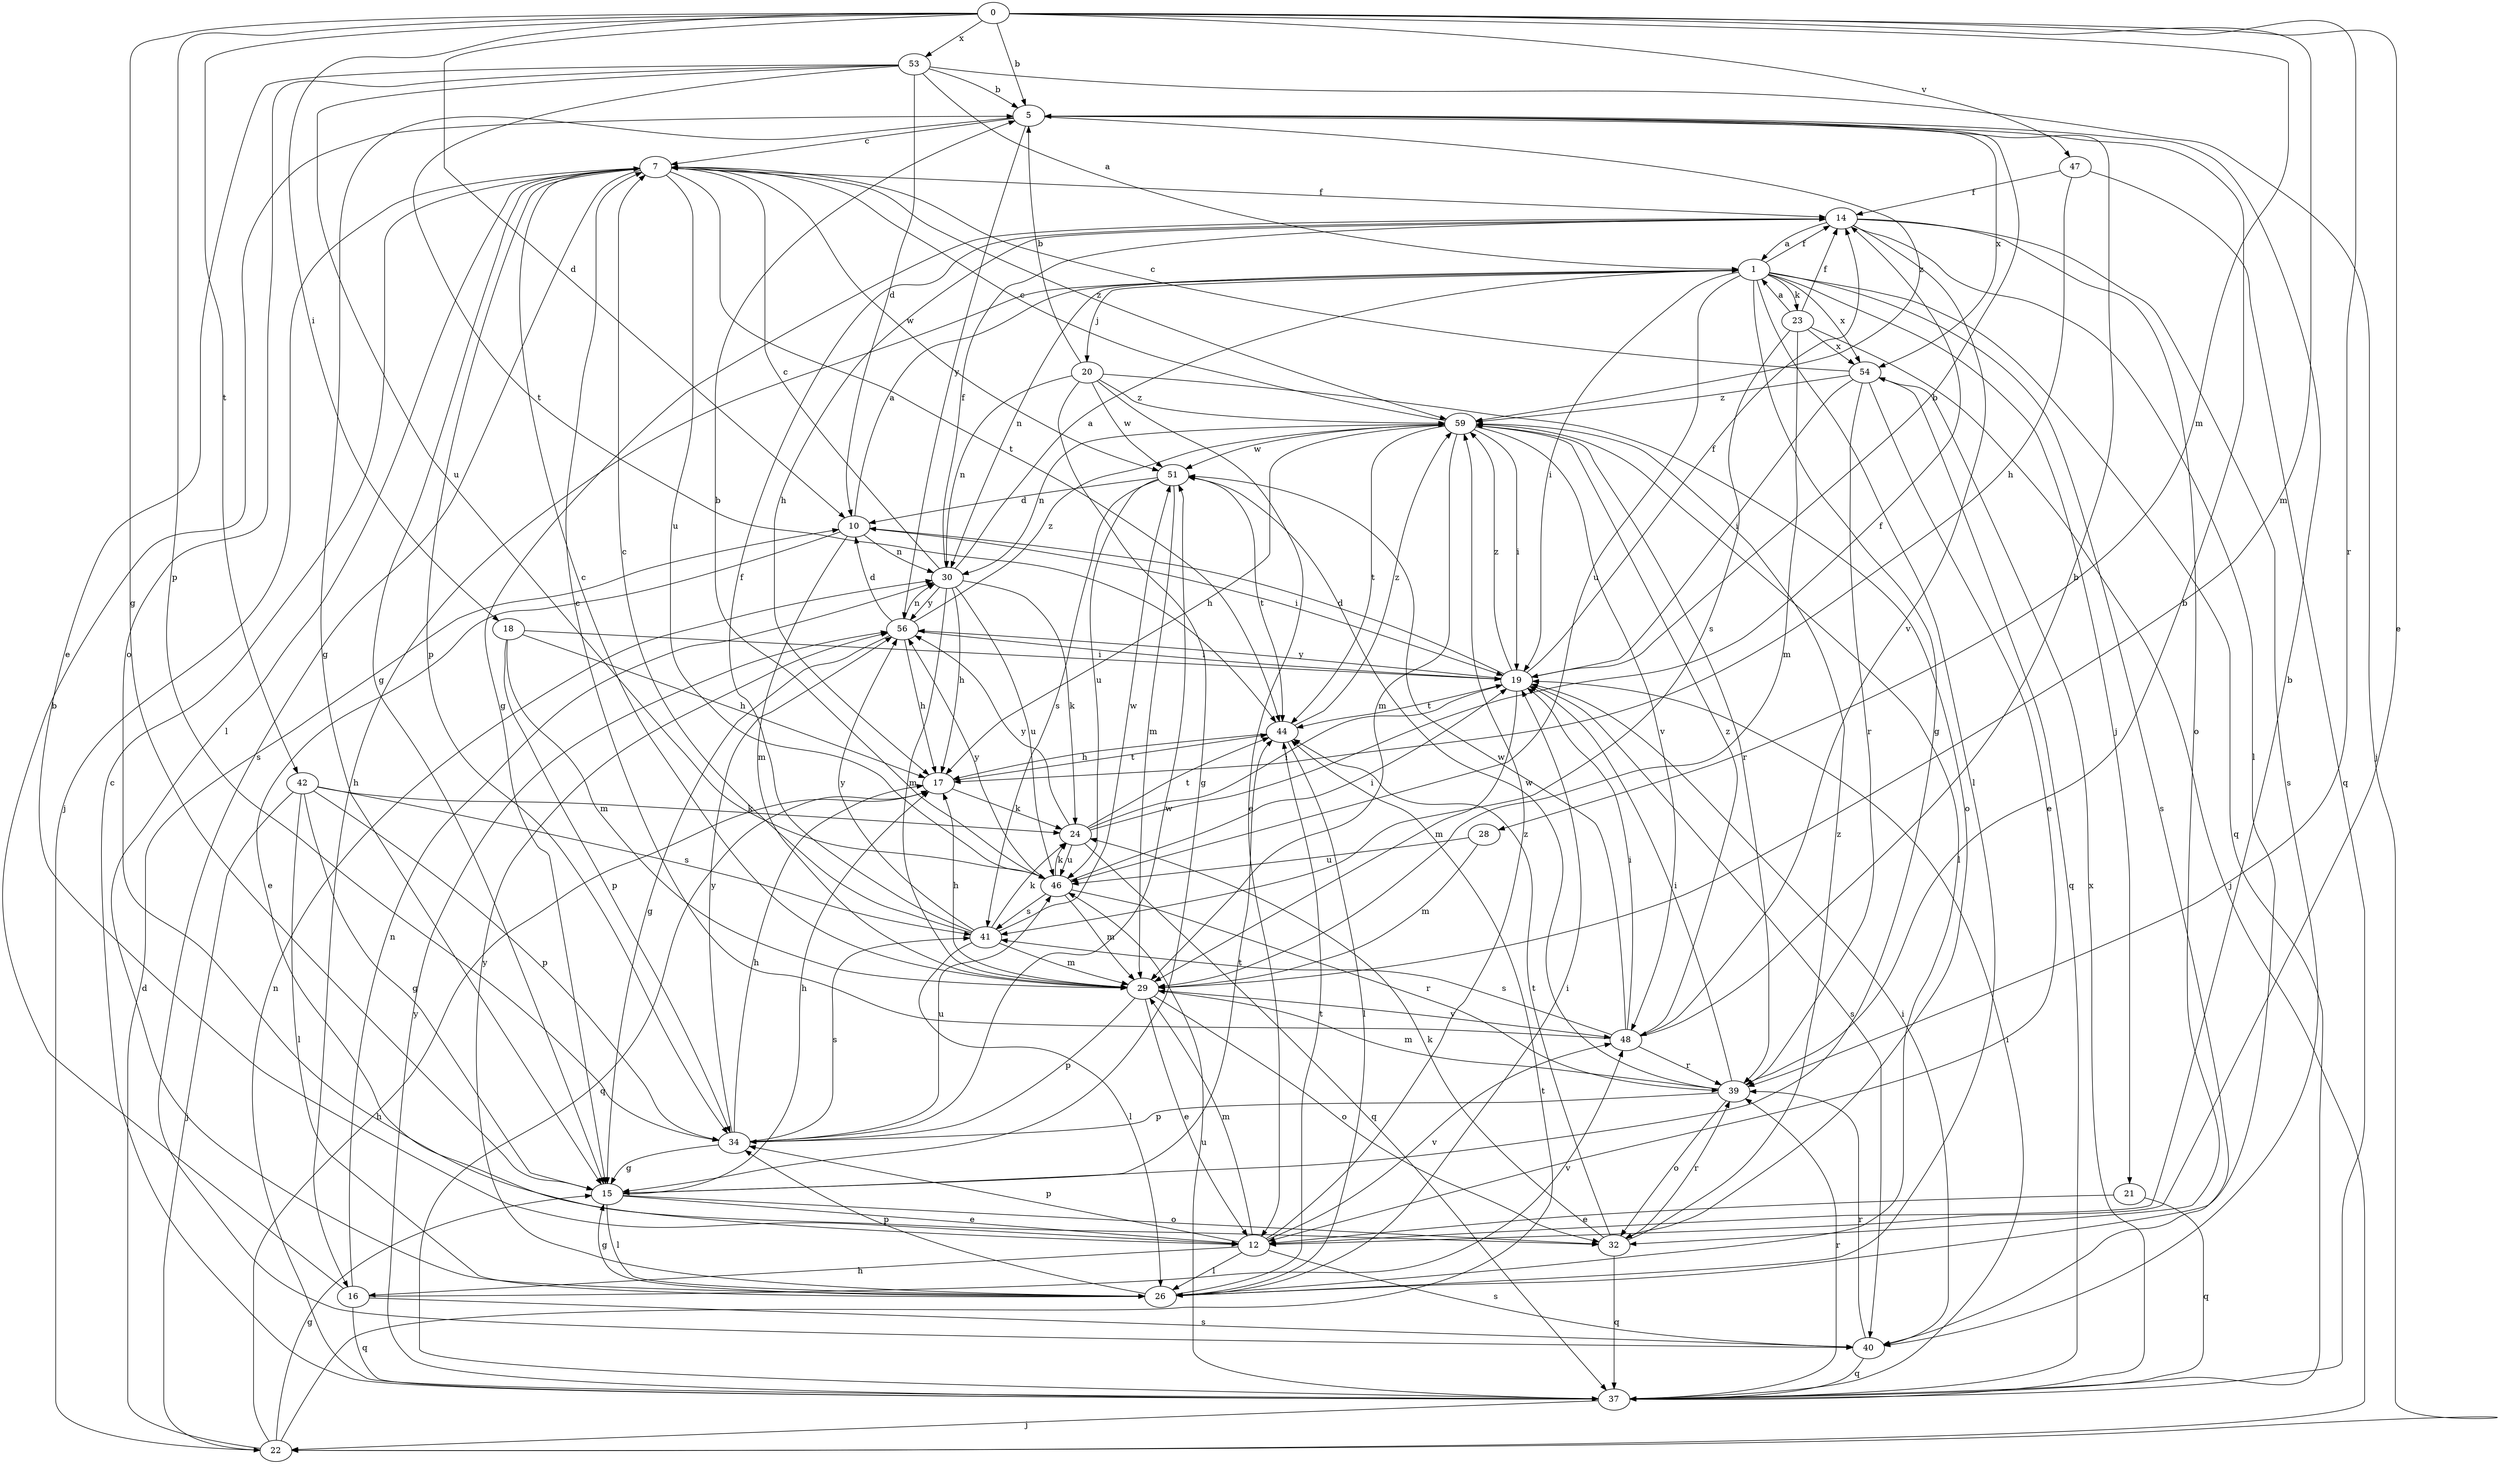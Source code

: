 strict digraph  {
0;
1;
5;
7;
10;
12;
14;
15;
16;
17;
18;
19;
20;
21;
22;
23;
24;
26;
28;
29;
30;
32;
34;
37;
39;
40;
41;
42;
44;
46;
47;
48;
51;
53;
54;
56;
59;
0 -> 5  [label=b];
0 -> 10  [label=d];
0 -> 12  [label=e];
0 -> 15  [label=g];
0 -> 18  [label=i];
0 -> 28  [label=m];
0 -> 29  [label=m];
0 -> 34  [label=p];
0 -> 39  [label=r];
0 -> 42  [label=t];
0 -> 47  [label=v];
0 -> 53  [label=x];
1 -> 14  [label=f];
1 -> 15  [label=g];
1 -> 16  [label=h];
1 -> 19  [label=i];
1 -> 20  [label=j];
1 -> 21  [label=j];
1 -> 23  [label=k];
1 -> 26  [label=l];
1 -> 30  [label=n];
1 -> 37  [label=q];
1 -> 40  [label=s];
1 -> 46  [label=u];
1 -> 54  [label=x];
5 -> 7  [label=c];
5 -> 15  [label=g];
5 -> 54  [label=x];
5 -> 56  [label=y];
5 -> 59  [label=z];
7 -> 14  [label=f];
7 -> 15  [label=g];
7 -> 22  [label=j];
7 -> 26  [label=l];
7 -> 34  [label=p];
7 -> 40  [label=s];
7 -> 44  [label=t];
7 -> 46  [label=u];
7 -> 51  [label=w];
7 -> 59  [label=z];
10 -> 1  [label=a];
10 -> 12  [label=e];
10 -> 19  [label=i];
10 -> 29  [label=m];
10 -> 30  [label=n];
12 -> 5  [label=b];
12 -> 16  [label=h];
12 -> 26  [label=l];
12 -> 29  [label=m];
12 -> 34  [label=p];
12 -> 40  [label=s];
12 -> 48  [label=v];
12 -> 59  [label=z];
14 -> 1  [label=a];
14 -> 15  [label=g];
14 -> 17  [label=h];
14 -> 26  [label=l];
14 -> 32  [label=o];
14 -> 40  [label=s];
14 -> 48  [label=v];
15 -> 12  [label=e];
15 -> 17  [label=h];
15 -> 26  [label=l];
15 -> 32  [label=o];
15 -> 44  [label=t];
16 -> 5  [label=b];
16 -> 30  [label=n];
16 -> 37  [label=q];
16 -> 40  [label=s];
16 -> 48  [label=v];
17 -> 24  [label=k];
17 -> 37  [label=q];
17 -> 44  [label=t];
18 -> 17  [label=h];
18 -> 19  [label=i];
18 -> 29  [label=m];
18 -> 34  [label=p];
19 -> 5  [label=b];
19 -> 10  [label=d];
19 -> 14  [label=f];
19 -> 29  [label=m];
19 -> 40  [label=s];
19 -> 44  [label=t];
19 -> 56  [label=y];
19 -> 59  [label=z];
20 -> 5  [label=b];
20 -> 12  [label=e];
20 -> 15  [label=g];
20 -> 30  [label=n];
20 -> 32  [label=o];
20 -> 51  [label=w];
20 -> 59  [label=z];
21 -> 12  [label=e];
21 -> 37  [label=q];
22 -> 10  [label=d];
22 -> 15  [label=g];
22 -> 17  [label=h];
22 -> 44  [label=t];
23 -> 1  [label=a];
23 -> 14  [label=f];
23 -> 22  [label=j];
23 -> 29  [label=m];
23 -> 41  [label=s];
23 -> 54  [label=x];
24 -> 14  [label=f];
24 -> 19  [label=i];
24 -> 37  [label=q];
24 -> 44  [label=t];
24 -> 46  [label=u];
24 -> 56  [label=y];
26 -> 15  [label=g];
26 -> 19  [label=i];
26 -> 34  [label=p];
26 -> 44  [label=t];
26 -> 56  [label=y];
28 -> 29  [label=m];
28 -> 46  [label=u];
29 -> 7  [label=c];
29 -> 12  [label=e];
29 -> 17  [label=h];
29 -> 32  [label=o];
29 -> 34  [label=p];
29 -> 48  [label=v];
30 -> 1  [label=a];
30 -> 7  [label=c];
30 -> 14  [label=f];
30 -> 17  [label=h];
30 -> 24  [label=k];
30 -> 29  [label=m];
30 -> 46  [label=u];
30 -> 56  [label=y];
32 -> 24  [label=k];
32 -> 37  [label=q];
32 -> 39  [label=r];
32 -> 44  [label=t];
32 -> 59  [label=z];
34 -> 15  [label=g];
34 -> 17  [label=h];
34 -> 41  [label=s];
34 -> 46  [label=u];
34 -> 51  [label=w];
34 -> 56  [label=y];
37 -> 7  [label=c];
37 -> 19  [label=i];
37 -> 22  [label=j];
37 -> 30  [label=n];
37 -> 39  [label=r];
37 -> 46  [label=u];
37 -> 54  [label=x];
37 -> 56  [label=y];
39 -> 5  [label=b];
39 -> 19  [label=i];
39 -> 29  [label=m];
39 -> 32  [label=o];
39 -> 34  [label=p];
39 -> 51  [label=w];
40 -> 19  [label=i];
40 -> 37  [label=q];
40 -> 39  [label=r];
41 -> 7  [label=c];
41 -> 14  [label=f];
41 -> 24  [label=k];
41 -> 26  [label=l];
41 -> 29  [label=m];
41 -> 51  [label=w];
41 -> 56  [label=y];
42 -> 15  [label=g];
42 -> 22  [label=j];
42 -> 24  [label=k];
42 -> 26  [label=l];
42 -> 34  [label=p];
42 -> 41  [label=s];
44 -> 17  [label=h];
44 -> 26  [label=l];
44 -> 59  [label=z];
46 -> 5  [label=b];
46 -> 19  [label=i];
46 -> 24  [label=k];
46 -> 29  [label=m];
46 -> 39  [label=r];
46 -> 41  [label=s];
46 -> 56  [label=y];
47 -> 14  [label=f];
47 -> 17  [label=h];
47 -> 37  [label=q];
48 -> 5  [label=b];
48 -> 7  [label=c];
48 -> 19  [label=i];
48 -> 39  [label=r];
48 -> 41  [label=s];
48 -> 51  [label=w];
48 -> 59  [label=z];
51 -> 10  [label=d];
51 -> 29  [label=m];
51 -> 41  [label=s];
51 -> 44  [label=t];
51 -> 46  [label=u];
53 -> 1  [label=a];
53 -> 5  [label=b];
53 -> 10  [label=d];
53 -> 12  [label=e];
53 -> 22  [label=j];
53 -> 32  [label=o];
53 -> 44  [label=t];
53 -> 46  [label=u];
54 -> 7  [label=c];
54 -> 12  [label=e];
54 -> 19  [label=i];
54 -> 37  [label=q];
54 -> 39  [label=r];
54 -> 59  [label=z];
56 -> 10  [label=d];
56 -> 15  [label=g];
56 -> 17  [label=h];
56 -> 19  [label=i];
56 -> 30  [label=n];
56 -> 59  [label=z];
59 -> 7  [label=c];
59 -> 17  [label=h];
59 -> 19  [label=i];
59 -> 26  [label=l];
59 -> 29  [label=m];
59 -> 30  [label=n];
59 -> 39  [label=r];
59 -> 44  [label=t];
59 -> 48  [label=v];
59 -> 51  [label=w];
}
